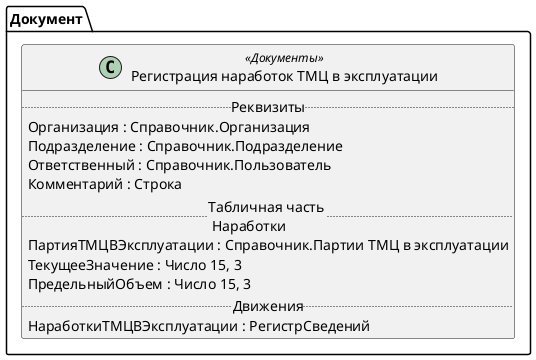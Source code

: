 ﻿@startuml РегистрацияНаработокТМЦВЭксплуатации
'!include templates.wsd
'..\include templates.wsd
class Документ.РегистрацияНаработокТМЦВЭксплуатации as "Регистрация наработок ТМЦ в эксплуатации" <<Документы>>
{
..Реквизиты..
Организация : Справочник.Организация
Подразделение : Справочник.Подразделение
Ответственный : Справочник.Пользователь
Комментарий : Строка
..Табличная часть \n Наработки..
ПартияТМЦВЭксплуатации : Справочник.Партии ТМЦ в эксплуатации
ТекущееЗначение : Число 15, 3
ПредельныйОбъем : Число 15, 3
..Движения..
НаработкиТМЦВЭксплуатации : РегистрСведений
}
@enduml
